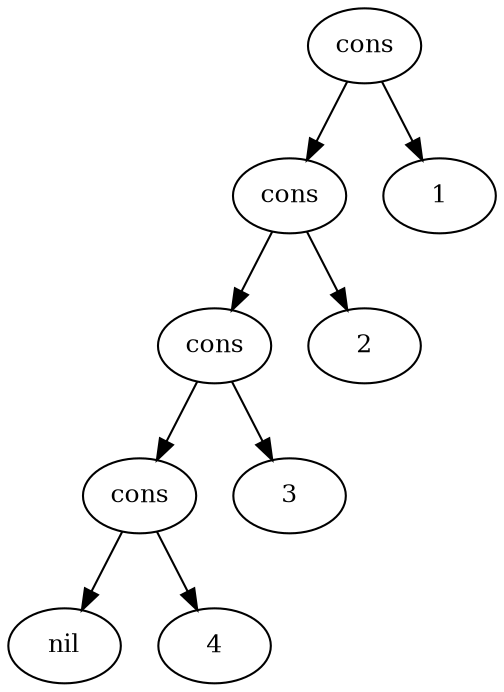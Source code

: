 digraph SExpression {
   node [shape=ellipse, fontsize=12];
   edge [fontsize=10];
   cons1u64 [label="cons"]
   cons2u64 [label="cons"]
   cons4u64 [label="cons"]
   cons8u64 [label="cons"]
   atom16u64 [label="nil"]
   atom17u64 [label="4"]
   cons8u64 -> atom16u64;
   cons8u64 -> atom17u64;

   atom9u64 [label="3"]
   cons4u64 -> cons8u64;
   cons4u64 -> atom9u64;

   atom5u64 [label="2"]
   cons2u64 -> cons4u64;
   cons2u64 -> atom5u64;

   atom3u64 [label="1"]
   cons1u64 -> cons2u64;
   cons1u64 -> atom3u64;

} 